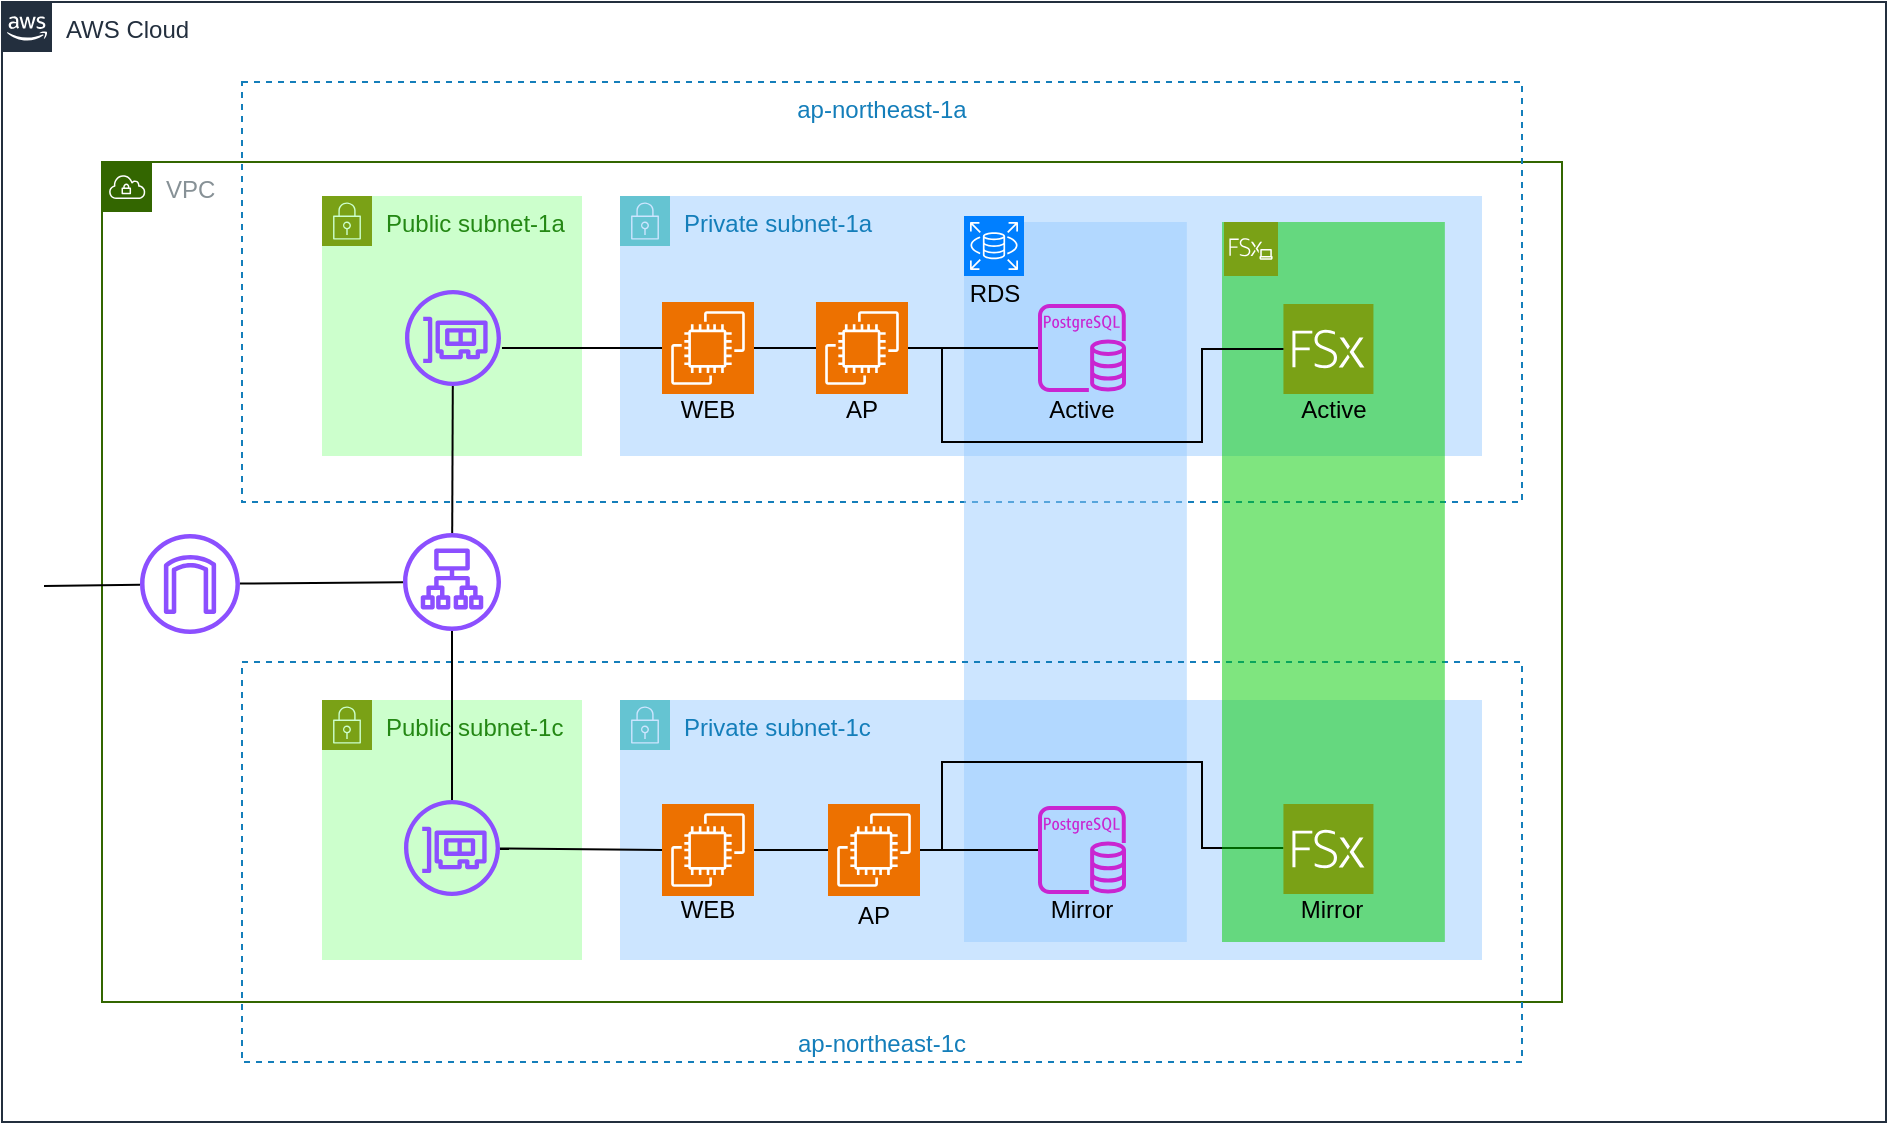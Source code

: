 <mxfile version="24.7.17">
  <diagram name="ページ1" id="CurkHe3l2MO2rF6_3hxU">
    <mxGraphModel dx="1051" dy="1739" grid="1" gridSize="10" guides="1" tooltips="1" connect="1" arrows="1" fold="1" page="1" pageScale="1" pageWidth="827" pageHeight="1169" math="0" shadow="0">
      <root>
        <mxCell id="0" />
        <mxCell id="1" parent="0" />
        <mxCell id="ERc8KlYLKag8S-tgoUKt-1" value="AWS Cloud" style="points=[[0,0],[0.25,0],[0.5,0],[0.75,0],[1,0],[1,0.25],[1,0.5],[1,0.75],[1,1],[0.75,1],[0.5,1],[0.25,1],[0,1],[0,0.75],[0,0.5],[0,0.25]];outlineConnect=0;gradientColor=none;html=1;whiteSpace=wrap;fontSize=12;fontStyle=0;container=1;pointerEvents=0;collapsible=0;recursiveResize=0;shape=mxgraph.aws4.group;grIcon=mxgraph.aws4.group_aws_cloud_alt;strokeColor=#232F3E;fillColor=none;verticalAlign=top;align=left;spacingLeft=30;fontColor=#232F3E;dashed=0;" vertex="1" parent="1">
          <mxGeometry y="-20" width="942" height="560" as="geometry" />
        </mxCell>
        <mxCell id="ERc8KlYLKag8S-tgoUKt-33" value="VPC" style="sketch=0;outlineConnect=0;gradientColor=none;html=1;whiteSpace=wrap;fontSize=12;fontStyle=0;shape=mxgraph.aws4.group;grIcon=mxgraph.aws4.group_vpc;strokeColor=#336600;fillColor=none;verticalAlign=top;align=left;spacingLeft=30;fontColor=#879196;dashed=0;" vertex="1" parent="ERc8KlYLKag8S-tgoUKt-1">
          <mxGeometry x="50" y="80" width="730" height="420" as="geometry" />
        </mxCell>
        <mxCell id="ERc8KlYLKag8S-tgoUKt-4" value="ap-northeast-1a" style="fillColor=none;strokeColor=#147EBA;dashed=1;verticalAlign=top;fontStyle=0;fontColor=#147EBA;whiteSpace=wrap;html=1;" vertex="1" parent="ERc8KlYLKag8S-tgoUKt-1">
          <mxGeometry x="120" y="40" width="640" height="210" as="geometry" />
        </mxCell>
        <mxCell id="ERc8KlYLKag8S-tgoUKt-2" value="Public subnet-1a" style="points=[[0,0],[0.25,0],[0.5,0],[0.75,0],[1,0],[1,0.25],[1,0.5],[1,0.75],[1,1],[0.75,1],[0.5,1],[0.25,1],[0,1],[0,0.75],[0,0.5],[0,0.25]];outlineConnect=0;gradientColor=none;html=1;whiteSpace=wrap;fontSize=12;fontStyle=0;container=1;pointerEvents=0;collapsible=0;recursiveResize=0;shape=mxgraph.aws4.group;grIcon=mxgraph.aws4.group_security_group;grStroke=0;strokeColor=#7AA116;fillColor=#CCFFCC;verticalAlign=top;align=left;spacingLeft=30;fontColor=#248814;dashed=0;" vertex="1" parent="ERc8KlYLKag8S-tgoUKt-1">
          <mxGeometry x="160" y="97" width="130" height="130" as="geometry" />
        </mxCell>
        <mxCell id="ERc8KlYLKag8S-tgoUKt-10" value="" style="sketch=0;outlineConnect=0;fontColor=#232F3E;gradientColor=none;fillColor=#8C4FFF;strokeColor=none;dashed=0;verticalLabelPosition=bottom;verticalAlign=top;align=center;html=1;fontSize=12;fontStyle=0;aspect=fixed;pointerEvents=1;shape=mxgraph.aws4.elastic_network_interface;" vertex="1" parent="ERc8KlYLKag8S-tgoUKt-2">
          <mxGeometry x="41.5" y="47" width="48" height="48" as="geometry" />
        </mxCell>
        <mxCell id="ERc8KlYLKag8S-tgoUKt-7" value="Private subnet-1a" style="points=[[0,0],[0.25,0],[0.5,0],[0.75,0],[1,0],[1,0.25],[1,0.5],[1,0.75],[1,1],[0.75,1],[0.5,1],[0.25,1],[0,1],[0,0.75],[0,0.5],[0,0.25]];outlineConnect=0;gradientColor=none;html=1;whiteSpace=wrap;fontSize=12;fontStyle=0;container=1;pointerEvents=0;collapsible=0;recursiveResize=0;shape=mxgraph.aws4.group;grIcon=mxgraph.aws4.group_security_group;grStroke=0;strokeColor=#00A4A6;fillColor=#99CCFF;verticalAlign=top;align=left;spacingLeft=30;fontColor=#147EBA;dashed=0;opacity=50;" vertex="1" parent="ERc8KlYLKag8S-tgoUKt-1">
          <mxGeometry x="309" y="97" width="431" height="130" as="geometry" />
        </mxCell>
        <mxCell id="ERc8KlYLKag8S-tgoUKt-26" value="" style="sketch=0;points=[[0,0,0],[0.25,0,0],[0.5,0,0],[0.75,0,0],[1,0,0],[0,1,0],[0.25,1,0],[0.5,1,0],[0.75,1,0],[1,1,0],[0,0.25,0],[0,0.5,0],[0,0.75,0],[1,0.25,0],[1,0.5,0],[1,0.75,0]];outlineConnect=0;fontColor=#232F3E;fillColor=#ED7100;strokeColor=#ffffff;dashed=0;verticalLabelPosition=bottom;verticalAlign=top;align=center;html=1;fontSize=12;fontStyle=0;aspect=fixed;shape=mxgraph.aws4.resourceIcon;resIcon=mxgraph.aws4.ec2;" vertex="1" parent="ERc8KlYLKag8S-tgoUKt-7">
          <mxGeometry x="21" y="53" width="46" height="46" as="geometry" />
        </mxCell>
        <mxCell id="ERc8KlYLKag8S-tgoUKt-27" value="" style="sketch=0;points=[[0,0,0],[0.25,0,0],[0.5,0,0],[0.75,0,0],[1,0,0],[0,1,0],[0.25,1,0],[0.5,1,0],[0.75,1,0],[1,1,0],[0,0.25,0],[0,0.5,0],[0,0.75,0],[1,0.25,0],[1,0.5,0],[1,0.75,0]];outlineConnect=0;fontColor=#232F3E;fillColor=#ED7100;strokeColor=#ffffff;dashed=0;verticalLabelPosition=bottom;verticalAlign=top;align=center;html=1;fontSize=12;fontStyle=0;aspect=fixed;shape=mxgraph.aws4.resourceIcon;resIcon=mxgraph.aws4.ec2;" vertex="1" parent="ERc8KlYLKag8S-tgoUKt-7">
          <mxGeometry x="98" y="53" width="46" height="46" as="geometry" />
        </mxCell>
        <mxCell id="ERc8KlYLKag8S-tgoUKt-45" value="WEB" style="text;html=1;align=center;verticalAlign=middle;whiteSpace=wrap;rounded=0;" vertex="1" parent="ERc8KlYLKag8S-tgoUKt-7">
          <mxGeometry x="14" y="92" width="60" height="30" as="geometry" />
        </mxCell>
        <mxCell id="ERc8KlYLKag8S-tgoUKt-46" value="AP" style="text;html=1;align=center;verticalAlign=middle;whiteSpace=wrap;rounded=0;" vertex="1" parent="ERc8KlYLKag8S-tgoUKt-7">
          <mxGeometry x="91" y="92" width="60" height="30" as="geometry" />
        </mxCell>
        <mxCell id="ERc8KlYLKag8S-tgoUKt-64" value="" style="endArrow=none;html=1;rounded=0;exitX=0;exitY=0.5;exitDx=0;exitDy=0;entryX=1;entryY=0.5;entryDx=0;entryDy=0;entryPerimeter=0;exitPerimeter=0;" edge="1" parent="ERc8KlYLKag8S-tgoUKt-7" source="ERc8KlYLKag8S-tgoUKt-27" target="ERc8KlYLKag8S-tgoUKt-26">
          <mxGeometry width="50" height="50" relative="1" as="geometry">
            <mxPoint x="133.0" y="163" as="sourcePoint" />
            <mxPoint x="101.0" y="179" as="targetPoint" />
          </mxGeometry>
        </mxCell>
        <mxCell id="ERc8KlYLKag8S-tgoUKt-9" value="" style="sketch=0;outlineConnect=0;fontColor=#232F3E;gradientColor=none;fillColor=#8C4FFF;strokeColor=none;dashed=0;verticalLabelPosition=bottom;verticalAlign=top;align=center;html=1;fontSize=12;fontStyle=0;aspect=fixed;pointerEvents=1;shape=mxgraph.aws4.application_load_balancer;" vertex="1" parent="ERc8KlYLKag8S-tgoUKt-1">
          <mxGeometry x="200.5" y="265.5" width="49" height="49" as="geometry" />
        </mxCell>
        <mxCell id="ERc8KlYLKag8S-tgoUKt-31" value="" style="sketch=0;outlineConnect=0;fontColor=#232F3E;gradientColor=none;fillColor=#8C4FFF;strokeColor=none;dashed=0;verticalLabelPosition=bottom;verticalAlign=top;align=center;html=1;fontSize=12;fontStyle=0;aspect=fixed;pointerEvents=1;shape=mxgraph.aws4.internet_gateway;" vertex="1" parent="ERc8KlYLKag8S-tgoUKt-1">
          <mxGeometry x="69" y="266" width="50" height="50" as="geometry" />
        </mxCell>
        <mxCell id="ERc8KlYLKag8S-tgoUKt-23" value="" style="group" vertex="1" connectable="0" parent="ERc8KlYLKag8S-tgoUKt-1">
          <mxGeometry x="481" y="80" width="130" height="420" as="geometry" />
        </mxCell>
        <mxCell id="ERc8KlYLKag8S-tgoUKt-22" value="" style="rounded=0;whiteSpace=wrap;html=1;strokeColor=none;fillColor=#99CCFF;opacity=50;" vertex="1" parent="ERc8KlYLKag8S-tgoUKt-23">
          <mxGeometry y="30" width="111.43" height="360" as="geometry" />
        </mxCell>
        <mxCell id="ERc8KlYLKag8S-tgoUKt-20" value="" style="sketch=0;points=[[0,0,0],[0.25,0,0],[0.5,0,0],[0.75,0,0],[1,0,0],[0,1,0],[0.25,1,0],[0.5,1,0],[0.75,1,0],[1,1,0],[0,0.25,0],[0,0.5,0],[0,0.75,0],[1,0.25,0],[1,0.5,0],[1,0.75,0]];outlineConnect=0;fontColor=#232F3E;fillColor=#007FFF;strokeColor=#ffffff;dashed=0;verticalLabelPosition=bottom;verticalAlign=top;align=center;html=1;fontSize=12;fontStyle=0;aspect=fixed;shape=mxgraph.aws4.resourceIcon;resIcon=mxgraph.aws4.rds;" vertex="1" parent="ERc8KlYLKag8S-tgoUKt-23">
          <mxGeometry y="27" width="30" height="30" as="geometry" />
        </mxCell>
        <mxCell id="ERc8KlYLKag8S-tgoUKt-30" value="RDS" style="text;html=1;align=center;verticalAlign=middle;whiteSpace=wrap;rounded=0;" vertex="1" parent="ERc8KlYLKag8S-tgoUKt-23">
          <mxGeometry x="-2.667" y="51" width="37.143" height="30" as="geometry" />
        </mxCell>
        <mxCell id="ERc8KlYLKag8S-tgoUKt-53" value="Active" style="text;html=1;align=center;verticalAlign=middle;whiteSpace=wrap;rounded=0;" vertex="1" parent="ERc8KlYLKag8S-tgoUKt-23">
          <mxGeometry x="29" y="109" width="60" height="30" as="geometry" />
        </mxCell>
        <mxCell id="ERc8KlYLKag8S-tgoUKt-18" value="" style="sketch=0;outlineConnect=0;fontColor=#232F3E;gradientColor=none;fillColor=#C925D1;strokeColor=none;dashed=0;verticalLabelPosition=bottom;verticalAlign=top;align=center;html=1;fontSize=12;fontStyle=0;aspect=fixed;pointerEvents=1;shape=mxgraph.aws4.rds_postgresql_instance;" vertex="1" parent="ERc8KlYLKag8S-tgoUKt-1">
          <mxGeometry x="518" y="151" width="44" height="44" as="geometry" />
        </mxCell>
        <mxCell id="ERc8KlYLKag8S-tgoUKt-34" value="ap-northeast-1c" style="fillColor=none;strokeColor=#147EBA;dashed=1;verticalAlign=bottom;fontStyle=0;fontColor=#147EBA;whiteSpace=wrap;html=1;" vertex="1" parent="ERc8KlYLKag8S-tgoUKt-1">
          <mxGeometry x="120" y="330" width="640" height="200" as="geometry" />
        </mxCell>
        <mxCell id="ERc8KlYLKag8S-tgoUKt-35" value="Public subnet-1c" style="points=[[0,0],[0.25,0],[0.5,0],[0.75,0],[1,0],[1,0.25],[1,0.5],[1,0.75],[1,1],[0.75,1],[0.5,1],[0.25,1],[0,1],[0,0.75],[0,0.5],[0,0.25]];outlineConnect=0;gradientColor=none;html=1;whiteSpace=wrap;fontSize=12;fontStyle=0;container=1;pointerEvents=0;collapsible=0;recursiveResize=0;shape=mxgraph.aws4.group;grIcon=mxgraph.aws4.group_security_group;grStroke=0;strokeColor=#7AA116;fillColor=#CCFFCC;verticalAlign=top;align=left;spacingLeft=30;fontColor=#248814;dashed=0;" vertex="1" parent="ERc8KlYLKag8S-tgoUKt-1">
          <mxGeometry x="160" y="349" width="130" height="130" as="geometry" />
        </mxCell>
        <mxCell id="ERc8KlYLKag8S-tgoUKt-36" value="" style="sketch=0;outlineConnect=0;fontColor=#232F3E;gradientColor=none;fillColor=#8C4FFF;strokeColor=none;dashed=0;verticalLabelPosition=bottom;verticalAlign=top;align=center;html=1;fontSize=12;fontStyle=0;aspect=fixed;pointerEvents=1;shape=mxgraph.aws4.elastic_network_interface;" vertex="1" parent="ERc8KlYLKag8S-tgoUKt-35">
          <mxGeometry x="41" y="50" width="48" height="48" as="geometry" />
        </mxCell>
        <mxCell id="ERc8KlYLKag8S-tgoUKt-37" value="Private subnet-1c" style="points=[[0,0],[0.25,0],[0.5,0],[0.75,0],[1,0],[1,0.25],[1,0.5],[1,0.75],[1,1],[0.75,1],[0.5,1],[0.25,1],[0,1],[0,0.75],[0,0.5],[0,0.25]];outlineConnect=0;gradientColor=none;html=1;whiteSpace=wrap;fontSize=12;fontStyle=0;container=1;pointerEvents=0;collapsible=0;recursiveResize=0;shape=mxgraph.aws4.group;grIcon=mxgraph.aws4.group_security_group;grStroke=0;strokeColor=#00A4A6;fillColor=#99CCFF;verticalAlign=top;align=left;spacingLeft=30;fontColor=#147EBA;dashed=0;opacity=50;" vertex="1" parent="ERc8KlYLKag8S-tgoUKt-1">
          <mxGeometry x="309" y="349" width="431" height="130" as="geometry" />
        </mxCell>
        <mxCell id="ERc8KlYLKag8S-tgoUKt-42" value="" style="sketch=0;points=[[0,0,0],[0.25,0,0],[0.5,0,0],[0.75,0,0],[1,0,0],[0,1,0],[0.25,1,0],[0.5,1,0],[0.75,1,0],[1,1,0],[0,0.25,0],[0,0.5,0],[0,0.75,0],[1,0.25,0],[1,0.5,0],[1,0.75,0]];outlineConnect=0;fontColor=#232F3E;fillColor=#ED7100;strokeColor=#ffffff;dashed=0;verticalLabelPosition=bottom;verticalAlign=top;align=center;html=1;fontSize=12;fontStyle=0;aspect=fixed;shape=mxgraph.aws4.resourceIcon;resIcon=mxgraph.aws4.ec2;" vertex="1" parent="ERc8KlYLKag8S-tgoUKt-37">
          <mxGeometry x="21" y="52" width="46" height="46" as="geometry" />
        </mxCell>
        <mxCell id="ERc8KlYLKag8S-tgoUKt-71" style="edgeStyle=orthogonalEdgeStyle;rounded=0;orthogonalLoop=1;jettySize=auto;html=1;exitX=1;exitY=0.5;exitDx=0;exitDy=0;exitPerimeter=0;endArrow=none;endFill=0;" edge="1" parent="ERc8KlYLKag8S-tgoUKt-1" source="ERc8KlYLKag8S-tgoUKt-41" target="ERc8KlYLKag8S-tgoUKt-57">
          <mxGeometry relative="1" as="geometry">
            <Array as="points">
              <mxPoint x="470" y="424" />
              <mxPoint x="470" y="380" />
              <mxPoint x="600" y="380" />
              <mxPoint x="600" y="423" />
            </Array>
          </mxGeometry>
        </mxCell>
        <mxCell id="ERc8KlYLKag8S-tgoUKt-41" value="" style="sketch=0;points=[[0,0,0],[0.25,0,0],[0.5,0,0],[0.75,0,0],[1,0,0],[0,1,0],[0.25,1,0],[0.5,1,0],[0.75,1,0],[1,1,0],[0,0.25,0],[0,0.5,0],[0,0.75,0],[1,0.25,0],[1,0.5,0],[1,0.75,0]];outlineConnect=0;fontColor=#232F3E;fillColor=#ED7100;strokeColor=#ffffff;dashed=0;verticalLabelPosition=bottom;verticalAlign=top;align=center;html=1;fontSize=12;fontStyle=0;aspect=fixed;shape=mxgraph.aws4.resourceIcon;resIcon=mxgraph.aws4.ec2;" vertex="1" parent="ERc8KlYLKag8S-tgoUKt-1">
          <mxGeometry x="413" y="401" width="46" height="46" as="geometry" />
        </mxCell>
        <mxCell id="ERc8KlYLKag8S-tgoUKt-40" value="" style="sketch=0;outlineConnect=0;fontColor=#232F3E;gradientColor=none;fillColor=#C925D1;strokeColor=none;dashed=0;verticalLabelPosition=bottom;verticalAlign=top;align=center;html=1;fontSize=12;fontStyle=0;aspect=fixed;pointerEvents=1;shape=mxgraph.aws4.rds_postgresql_instance;" vertex="1" parent="ERc8KlYLKag8S-tgoUKt-1">
          <mxGeometry x="518" y="402" width="44" height="44" as="geometry" />
        </mxCell>
        <mxCell id="ERc8KlYLKag8S-tgoUKt-48" value="WEB" style="text;html=1;align=center;verticalAlign=middle;whiteSpace=wrap;rounded=0;" vertex="1" parent="ERc8KlYLKag8S-tgoUKt-1">
          <mxGeometry x="323" y="439" width="60" height="30" as="geometry" />
        </mxCell>
        <mxCell id="ERc8KlYLKag8S-tgoUKt-49" value="AP" style="text;html=1;align=center;verticalAlign=middle;whiteSpace=wrap;rounded=0;" vertex="1" parent="ERc8KlYLKag8S-tgoUKt-1">
          <mxGeometry x="406" y="442" width="60" height="30" as="geometry" />
        </mxCell>
        <mxCell id="ERc8KlYLKag8S-tgoUKt-50" value="" style="rounded=0;whiteSpace=wrap;html=1;strokeColor=none;fillColor=#00CC00;opacity=50;" vertex="1" parent="ERc8KlYLKag8S-tgoUKt-1">
          <mxGeometry x="610" y="110" width="111.43" height="360" as="geometry" />
        </mxCell>
        <mxCell id="ERc8KlYLKag8S-tgoUKt-44" value="" style="sketch=0;points=[[0,0,0],[0.25,0,0],[0.5,0,0],[0.75,0,0],[1,0,0],[0,1,0],[0.25,1,0],[0.5,1,0],[0.75,1,0],[1,1,0],[0,0.25,0],[0,0.5,0],[0,0.75,0],[1,0.25,0],[1,0.5,0],[1,0.75,0]];outlineConnect=0;fontColor=#232F3E;fillColor=#7AA116;strokeColor=#ffffff;dashed=0;verticalLabelPosition=bottom;verticalAlign=top;align=center;html=1;fontSize=12;fontStyle=0;aspect=fixed;shape=mxgraph.aws4.resourceIcon;resIcon=mxgraph.aws4.fsx_for_windows_file_server;" vertex="1" parent="ERc8KlYLKag8S-tgoUKt-1">
          <mxGeometry x="611" y="110" width="27" height="27" as="geometry" />
        </mxCell>
        <mxCell id="ERc8KlYLKag8S-tgoUKt-51" value="" style="sketch=0;points=[[0,0,0],[0.25,0,0],[0.5,0,0],[0.75,0,0],[1,0,0],[0,1,0],[0.25,1,0],[0.5,1,0],[0.75,1,0],[1,1,0],[0,0.25,0],[0,0.5,0],[0,0.75,0],[1,0.25,0],[1,0.5,0],[1,0.75,0]];outlineConnect=0;fontColor=#232F3E;fillColor=#7AA116;strokeColor=#ffffff;dashed=0;verticalLabelPosition=bottom;verticalAlign=top;align=center;html=1;fontSize=12;fontStyle=0;aspect=fixed;shape=mxgraph.aws4.resourceIcon;resIcon=mxgraph.aws4.fsx;" vertex="1" parent="ERc8KlYLKag8S-tgoUKt-1">
          <mxGeometry x="640.72" y="151" width="45" height="45" as="geometry" />
        </mxCell>
        <mxCell id="ERc8KlYLKag8S-tgoUKt-54" value="Active" style="text;html=1;align=center;verticalAlign=middle;whiteSpace=wrap;rounded=0;" vertex="1" parent="ERc8KlYLKag8S-tgoUKt-1">
          <mxGeometry x="636" y="189" width="60" height="30" as="geometry" />
        </mxCell>
        <mxCell id="ERc8KlYLKag8S-tgoUKt-55" value="Mirror" style="text;html=1;align=center;verticalAlign=middle;whiteSpace=wrap;rounded=0;" vertex="1" parent="ERc8KlYLKag8S-tgoUKt-1">
          <mxGeometry x="510" y="439" width="60" height="30" as="geometry" />
        </mxCell>
        <mxCell id="ERc8KlYLKag8S-tgoUKt-56" value="Mirror" style="text;html=1;align=center;verticalAlign=middle;whiteSpace=wrap;rounded=0;" vertex="1" parent="ERc8KlYLKag8S-tgoUKt-1">
          <mxGeometry x="635" y="439" width="60" height="30" as="geometry" />
        </mxCell>
        <mxCell id="ERc8KlYLKag8S-tgoUKt-57" value="" style="sketch=0;points=[[0,0,0],[0.25,0,0],[0.5,0,0],[0.75,0,0],[1,0,0],[0,1,0],[0.25,1,0],[0.5,1,0],[0.75,1,0],[1,1,0],[0,0.25,0],[0,0.5,0],[0,0.75,0],[1,0.25,0],[1,0.5,0],[1,0.75,0]];outlineConnect=0;fontColor=#232F3E;fillColor=#7AA116;strokeColor=#ffffff;dashed=0;verticalLabelPosition=bottom;verticalAlign=top;align=center;html=1;fontSize=12;fontStyle=0;aspect=fixed;shape=mxgraph.aws4.resourceIcon;resIcon=mxgraph.aws4.fsx;" vertex="1" parent="ERc8KlYLKag8S-tgoUKt-1">
          <mxGeometry x="640.72" y="401" width="45" height="45" as="geometry" />
        </mxCell>
        <mxCell id="ERc8KlYLKag8S-tgoUKt-58" value="" style="endArrow=none;html=1;rounded=0;" edge="1" parent="ERc8KlYLKag8S-tgoUKt-1" source="ERc8KlYLKag8S-tgoUKt-10" target="ERc8KlYLKag8S-tgoUKt-9">
          <mxGeometry width="50" height="50" relative="1" as="geometry">
            <mxPoint x="452.0" y="280" as="sourcePoint" />
            <mxPoint x="225" y="260" as="targetPoint" />
          </mxGeometry>
        </mxCell>
        <mxCell id="ERc8KlYLKag8S-tgoUKt-59" value="" style="endArrow=none;html=1;rounded=0;" edge="1" parent="ERc8KlYLKag8S-tgoUKt-1" source="ERc8KlYLKag8S-tgoUKt-36" target="ERc8KlYLKag8S-tgoUKt-9">
          <mxGeometry width="50" height="50" relative="1" as="geometry">
            <mxPoint x="392.0" y="330" as="sourcePoint" />
            <mxPoint x="360.0" y="346" as="targetPoint" />
          </mxGeometry>
        </mxCell>
        <mxCell id="ERc8KlYLKag8S-tgoUKt-60" value="" style="endArrow=none;html=1;rounded=0;" edge="1" parent="ERc8KlYLKag8S-tgoUKt-1" source="ERc8KlYLKag8S-tgoUKt-9" target="ERc8KlYLKag8S-tgoUKt-31">
          <mxGeometry width="50" height="50" relative="1" as="geometry">
            <mxPoint x="392.0" y="330" as="sourcePoint" />
            <mxPoint x="360.0" y="346" as="targetPoint" />
          </mxGeometry>
        </mxCell>
        <mxCell id="ERc8KlYLKag8S-tgoUKt-61" value="" style="endArrow=none;html=1;rounded=0;" edge="1" parent="ERc8KlYLKag8S-tgoUKt-1" target="ERc8KlYLKag8S-tgoUKt-31">
          <mxGeometry width="50" height="50" relative="1" as="geometry">
            <mxPoint x="21" y="292" as="sourcePoint" />
            <mxPoint x="360.0" y="346" as="targetPoint" />
          </mxGeometry>
        </mxCell>
        <mxCell id="ERc8KlYLKag8S-tgoUKt-62" value="" style="endArrow=none;html=1;rounded=0;exitX=0;exitY=0.5;exitDx=0;exitDy=0;entryX=1.01;entryY=0.604;entryDx=0;entryDy=0;entryPerimeter=0;exitPerimeter=0;" edge="1" parent="ERc8KlYLKag8S-tgoUKt-1" source="ERc8KlYLKag8S-tgoUKt-26" target="ERc8KlYLKag8S-tgoUKt-10">
          <mxGeometry width="50" height="50" relative="1" as="geometry">
            <mxPoint x="362.0" y="340" as="sourcePoint" />
            <mxPoint x="330.0" y="356" as="targetPoint" />
          </mxGeometry>
        </mxCell>
        <mxCell id="ERc8KlYLKag8S-tgoUKt-65" value="" style="endArrow=none;html=1;rounded=0;entryX=1;entryY=0.5;entryDx=0;entryDy=0;entryPerimeter=0;" edge="1" parent="ERc8KlYLKag8S-tgoUKt-1" source="ERc8KlYLKag8S-tgoUKt-18" target="ERc8KlYLKag8S-tgoUKt-27">
          <mxGeometry width="50" height="50" relative="1" as="geometry">
            <mxPoint x="442.0" y="260" as="sourcePoint" />
            <mxPoint x="410.0" y="276" as="targetPoint" />
          </mxGeometry>
        </mxCell>
        <mxCell id="ERc8KlYLKag8S-tgoUKt-66" value="" style="endArrow=none;html=1;rounded=0;exitX=0;exitY=0.5;exitDx=0;exitDy=0;exitPerimeter=0;" edge="1" parent="ERc8KlYLKag8S-tgoUKt-1" source="ERc8KlYLKag8S-tgoUKt-42" target="ERc8KlYLKag8S-tgoUKt-36">
          <mxGeometry width="50" height="50" relative="1" as="geometry">
            <mxPoint x="442.0" y="330" as="sourcePoint" />
            <mxPoint x="410.0" y="346" as="targetPoint" />
          </mxGeometry>
        </mxCell>
        <mxCell id="ERc8KlYLKag8S-tgoUKt-67" value="" style="endArrow=none;html=1;rounded=0;entryX=1;entryY=0.5;entryDx=0;entryDy=0;entryPerimeter=0;" edge="1" parent="ERc8KlYLKag8S-tgoUKt-1" source="ERc8KlYLKag8S-tgoUKt-41" target="ERc8KlYLKag8S-tgoUKt-42">
          <mxGeometry width="50" height="50" relative="1" as="geometry">
            <mxPoint x="442.0" y="330" as="sourcePoint" />
            <mxPoint x="410.0" y="346" as="targetPoint" />
          </mxGeometry>
        </mxCell>
        <mxCell id="ERc8KlYLKag8S-tgoUKt-68" value="" style="endArrow=none;html=1;rounded=0;entryX=1;entryY=0.5;entryDx=0;entryDy=0;entryPerimeter=0;" edge="1" parent="ERc8KlYLKag8S-tgoUKt-1" source="ERc8KlYLKag8S-tgoUKt-40" target="ERc8KlYLKag8S-tgoUKt-41">
          <mxGeometry width="50" height="50" relative="1" as="geometry">
            <mxPoint x="442.0" y="330" as="sourcePoint" />
            <mxPoint x="410.0" y="346" as="targetPoint" />
          </mxGeometry>
        </mxCell>
        <mxCell id="ERc8KlYLKag8S-tgoUKt-70" style="edgeStyle=orthogonalEdgeStyle;rounded=0;orthogonalLoop=1;jettySize=auto;html=1;exitX=1;exitY=0.5;exitDx=0;exitDy=0;exitPerimeter=0;entryX=0;entryY=0.5;entryDx=0;entryDy=0;entryPerimeter=0;endArrow=none;endFill=0;" edge="1" parent="ERc8KlYLKag8S-tgoUKt-1" source="ERc8KlYLKag8S-tgoUKt-27" target="ERc8KlYLKag8S-tgoUKt-51">
          <mxGeometry relative="1" as="geometry">
            <Array as="points">
              <mxPoint x="470" y="173" />
              <mxPoint x="470" y="220" />
              <mxPoint x="600" y="220" />
              <mxPoint x="600" y="173" />
            </Array>
          </mxGeometry>
        </mxCell>
      </root>
    </mxGraphModel>
  </diagram>
</mxfile>
